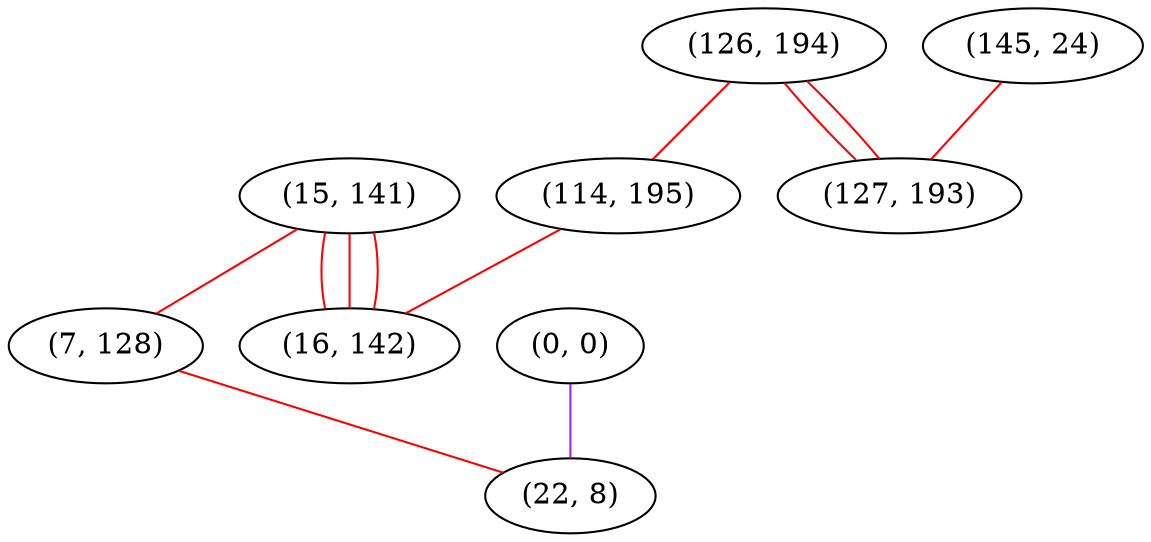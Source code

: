 graph "" {
"(15, 141)";
"(7, 128)";
"(126, 194)";
"(114, 195)";
"(145, 24)";
"(0, 0)";
"(22, 8)";
"(16, 142)";
"(127, 193)";
"(15, 141)" -- "(16, 142)"  [color=red, key=0, weight=1];
"(15, 141)" -- "(16, 142)"  [color=red, key=1, weight=1];
"(15, 141)" -- "(16, 142)"  [color=red, key=2, weight=1];
"(15, 141)" -- "(7, 128)"  [color=red, key=0, weight=1];
"(7, 128)" -- "(22, 8)"  [color=red, key=0, weight=1];
"(126, 194)" -- "(114, 195)"  [color=red, key=0, weight=1];
"(126, 194)" -- "(127, 193)"  [color=red, key=0, weight=1];
"(126, 194)" -- "(127, 193)"  [color=red, key=1, weight=1];
"(114, 195)" -- "(16, 142)"  [color=red, key=0, weight=1];
"(145, 24)" -- "(127, 193)"  [color=red, key=0, weight=1];
"(0, 0)" -- "(22, 8)"  [color=purple, key=0, weight=4];
}
